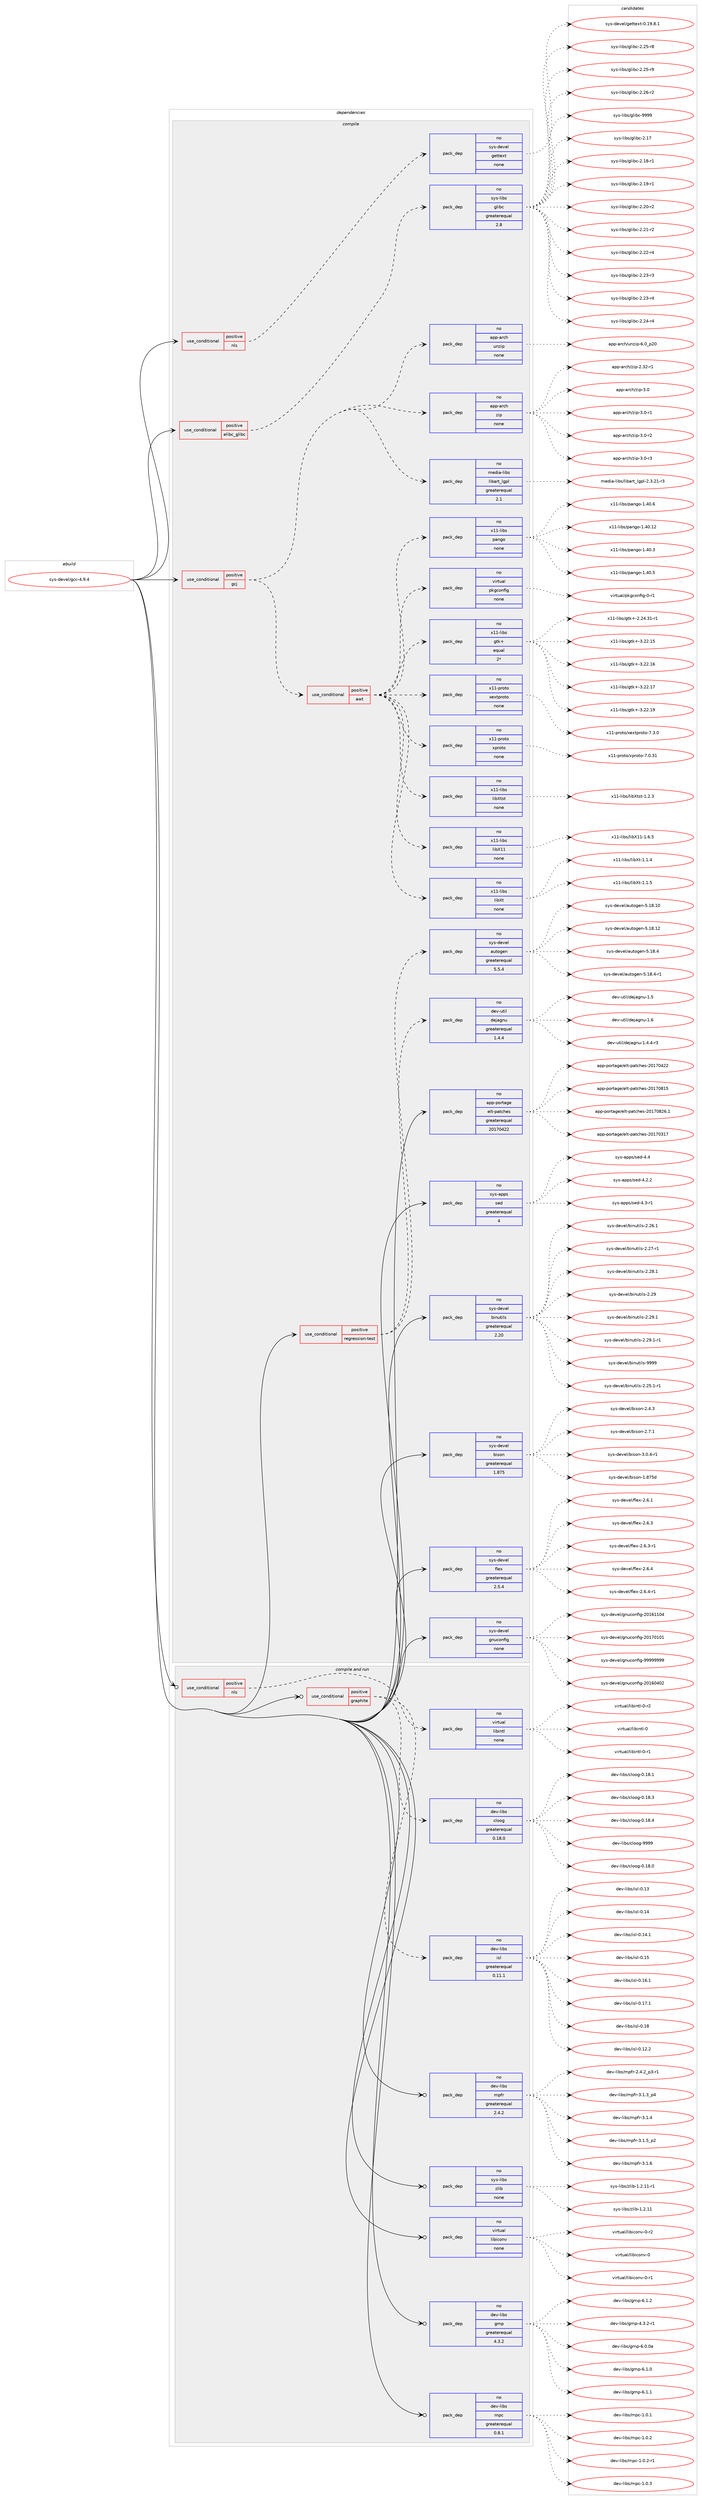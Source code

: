 digraph prolog {

# *************
# Graph options
# *************

newrank=true;
concentrate=true;
compound=true;
graph [rankdir=LR,fontname=Helvetica,fontsize=10,ranksep=1.5];#, ranksep=2.5, nodesep=0.2];
edge  [arrowhead=vee];
node  [fontname=Helvetica,fontsize=10];

# **********
# The ebuild
# **********

subgraph cluster_leftcol {
color=gray;
rank=same;
label=<<i>ebuild</i>>;
id [label="sys-devel/gcc-4.9.4", color=red, width=4, href="../sys-devel/gcc-4.9.4.svg"];
}

# ****************
# The dependencies
# ****************

subgraph cluster_midcol {
color=gray;
label=<<i>dependencies</i>>;
subgraph cluster_compile {
fillcolor="#eeeeee";
style=filled;
label=<<i>compile</i>>;
subgraph cond116036 {
dependency484137 [label=<<TABLE BORDER="0" CELLBORDER="1" CELLSPACING="0" CELLPADDING="4"><TR><TD ROWSPAN="3" CELLPADDING="10">use_conditional</TD></TR><TR><TD>positive</TD></TR><TR><TD>elibc_glibc</TD></TR></TABLE>>, shape=none, color=red];
subgraph pack359669 {
dependency484138 [label=<<TABLE BORDER="0" CELLBORDER="1" CELLSPACING="0" CELLPADDING="4" WIDTH="220"><TR><TD ROWSPAN="6" CELLPADDING="30">pack_dep</TD></TR><TR><TD WIDTH="110">no</TD></TR><TR><TD>sys-libs</TD></TR><TR><TD>glibc</TD></TR><TR><TD>greaterequal</TD></TR><TR><TD>2.8</TD></TR></TABLE>>, shape=none, color=blue];
}
dependency484137:e -> dependency484138:w [weight=20,style="dashed",arrowhead="vee"];
}
id:e -> dependency484137:w [weight=20,style="solid",arrowhead="vee"];
subgraph cond116037 {
dependency484139 [label=<<TABLE BORDER="0" CELLBORDER="1" CELLSPACING="0" CELLPADDING="4"><TR><TD ROWSPAN="3" CELLPADDING="10">use_conditional</TD></TR><TR><TD>positive</TD></TR><TR><TD>gcj</TD></TR></TABLE>>, shape=none, color=red];
subgraph cond116038 {
dependency484140 [label=<<TABLE BORDER="0" CELLBORDER="1" CELLSPACING="0" CELLPADDING="4"><TR><TD ROWSPAN="3" CELLPADDING="10">use_conditional</TD></TR><TR><TD>positive</TD></TR><TR><TD>awt</TD></TR></TABLE>>, shape=none, color=red];
subgraph pack359670 {
dependency484141 [label=<<TABLE BORDER="0" CELLBORDER="1" CELLSPACING="0" CELLPADDING="4" WIDTH="220"><TR><TD ROWSPAN="6" CELLPADDING="30">pack_dep</TD></TR><TR><TD WIDTH="110">no</TD></TR><TR><TD>x11-libs</TD></TR><TR><TD>libXt</TD></TR><TR><TD>none</TD></TR><TR><TD></TD></TR></TABLE>>, shape=none, color=blue];
}
dependency484140:e -> dependency484141:w [weight=20,style="dashed",arrowhead="vee"];
subgraph pack359671 {
dependency484142 [label=<<TABLE BORDER="0" CELLBORDER="1" CELLSPACING="0" CELLPADDING="4" WIDTH="220"><TR><TD ROWSPAN="6" CELLPADDING="30">pack_dep</TD></TR><TR><TD WIDTH="110">no</TD></TR><TR><TD>x11-libs</TD></TR><TR><TD>libX11</TD></TR><TR><TD>none</TD></TR><TR><TD></TD></TR></TABLE>>, shape=none, color=blue];
}
dependency484140:e -> dependency484142:w [weight=20,style="dashed",arrowhead="vee"];
subgraph pack359672 {
dependency484143 [label=<<TABLE BORDER="0" CELLBORDER="1" CELLSPACING="0" CELLPADDING="4" WIDTH="220"><TR><TD ROWSPAN="6" CELLPADDING="30">pack_dep</TD></TR><TR><TD WIDTH="110">no</TD></TR><TR><TD>x11-libs</TD></TR><TR><TD>libXtst</TD></TR><TR><TD>none</TD></TR><TR><TD></TD></TR></TABLE>>, shape=none, color=blue];
}
dependency484140:e -> dependency484143:w [weight=20,style="dashed",arrowhead="vee"];
subgraph pack359673 {
dependency484144 [label=<<TABLE BORDER="0" CELLBORDER="1" CELLSPACING="0" CELLPADDING="4" WIDTH="220"><TR><TD ROWSPAN="6" CELLPADDING="30">pack_dep</TD></TR><TR><TD WIDTH="110">no</TD></TR><TR><TD>x11-proto</TD></TR><TR><TD>xproto</TD></TR><TR><TD>none</TD></TR><TR><TD></TD></TR></TABLE>>, shape=none, color=blue];
}
dependency484140:e -> dependency484144:w [weight=20,style="dashed",arrowhead="vee"];
subgraph pack359674 {
dependency484145 [label=<<TABLE BORDER="0" CELLBORDER="1" CELLSPACING="0" CELLPADDING="4" WIDTH="220"><TR><TD ROWSPAN="6" CELLPADDING="30">pack_dep</TD></TR><TR><TD WIDTH="110">no</TD></TR><TR><TD>x11-proto</TD></TR><TR><TD>xextproto</TD></TR><TR><TD>none</TD></TR><TR><TD></TD></TR></TABLE>>, shape=none, color=blue];
}
dependency484140:e -> dependency484145:w [weight=20,style="dashed",arrowhead="vee"];
subgraph pack359675 {
dependency484146 [label=<<TABLE BORDER="0" CELLBORDER="1" CELLSPACING="0" CELLPADDING="4" WIDTH="220"><TR><TD ROWSPAN="6" CELLPADDING="30">pack_dep</TD></TR><TR><TD WIDTH="110">no</TD></TR><TR><TD>x11-libs</TD></TR><TR><TD>gtk+</TD></TR><TR><TD>equal</TD></TR><TR><TD>2*</TD></TR></TABLE>>, shape=none, color=blue];
}
dependency484140:e -> dependency484146:w [weight=20,style="dashed",arrowhead="vee"];
subgraph pack359676 {
dependency484147 [label=<<TABLE BORDER="0" CELLBORDER="1" CELLSPACING="0" CELLPADDING="4" WIDTH="220"><TR><TD ROWSPAN="6" CELLPADDING="30">pack_dep</TD></TR><TR><TD WIDTH="110">no</TD></TR><TR><TD>virtual</TD></TR><TR><TD>pkgconfig</TD></TR><TR><TD>none</TD></TR><TR><TD></TD></TR></TABLE>>, shape=none, color=blue];
}
dependency484140:e -> dependency484147:w [weight=20,style="dashed",arrowhead="vee"];
subgraph pack359677 {
dependency484148 [label=<<TABLE BORDER="0" CELLBORDER="1" CELLSPACING="0" CELLPADDING="4" WIDTH="220"><TR><TD ROWSPAN="6" CELLPADDING="30">pack_dep</TD></TR><TR><TD WIDTH="110">no</TD></TR><TR><TD>x11-libs</TD></TR><TR><TD>pango</TD></TR><TR><TD>none</TD></TR><TR><TD></TD></TR></TABLE>>, shape=none, color=blue];
}
dependency484140:e -> dependency484148:w [weight=20,style="dashed",arrowhead="vee"];
}
dependency484139:e -> dependency484140:w [weight=20,style="dashed",arrowhead="vee"];
subgraph pack359678 {
dependency484149 [label=<<TABLE BORDER="0" CELLBORDER="1" CELLSPACING="0" CELLPADDING="4" WIDTH="220"><TR><TD ROWSPAN="6" CELLPADDING="30">pack_dep</TD></TR><TR><TD WIDTH="110">no</TD></TR><TR><TD>media-libs</TD></TR><TR><TD>libart_lgpl</TD></TR><TR><TD>greaterequal</TD></TR><TR><TD>2.1</TD></TR></TABLE>>, shape=none, color=blue];
}
dependency484139:e -> dependency484149:w [weight=20,style="dashed",arrowhead="vee"];
subgraph pack359679 {
dependency484150 [label=<<TABLE BORDER="0" CELLBORDER="1" CELLSPACING="0" CELLPADDING="4" WIDTH="220"><TR><TD ROWSPAN="6" CELLPADDING="30">pack_dep</TD></TR><TR><TD WIDTH="110">no</TD></TR><TR><TD>app-arch</TD></TR><TR><TD>zip</TD></TR><TR><TD>none</TD></TR><TR><TD></TD></TR></TABLE>>, shape=none, color=blue];
}
dependency484139:e -> dependency484150:w [weight=20,style="dashed",arrowhead="vee"];
subgraph pack359680 {
dependency484151 [label=<<TABLE BORDER="0" CELLBORDER="1" CELLSPACING="0" CELLPADDING="4" WIDTH="220"><TR><TD ROWSPAN="6" CELLPADDING="30">pack_dep</TD></TR><TR><TD WIDTH="110">no</TD></TR><TR><TD>app-arch</TD></TR><TR><TD>unzip</TD></TR><TR><TD>none</TD></TR><TR><TD></TD></TR></TABLE>>, shape=none, color=blue];
}
dependency484139:e -> dependency484151:w [weight=20,style="dashed",arrowhead="vee"];
}
id:e -> dependency484139:w [weight=20,style="solid",arrowhead="vee"];
subgraph cond116039 {
dependency484152 [label=<<TABLE BORDER="0" CELLBORDER="1" CELLSPACING="0" CELLPADDING="4"><TR><TD ROWSPAN="3" CELLPADDING="10">use_conditional</TD></TR><TR><TD>positive</TD></TR><TR><TD>nls</TD></TR></TABLE>>, shape=none, color=red];
subgraph pack359681 {
dependency484153 [label=<<TABLE BORDER="0" CELLBORDER="1" CELLSPACING="0" CELLPADDING="4" WIDTH="220"><TR><TD ROWSPAN="6" CELLPADDING="30">pack_dep</TD></TR><TR><TD WIDTH="110">no</TD></TR><TR><TD>sys-devel</TD></TR><TR><TD>gettext</TD></TR><TR><TD>none</TD></TR><TR><TD></TD></TR></TABLE>>, shape=none, color=blue];
}
dependency484152:e -> dependency484153:w [weight=20,style="dashed",arrowhead="vee"];
}
id:e -> dependency484152:w [weight=20,style="solid",arrowhead="vee"];
subgraph cond116040 {
dependency484154 [label=<<TABLE BORDER="0" CELLBORDER="1" CELLSPACING="0" CELLPADDING="4"><TR><TD ROWSPAN="3" CELLPADDING="10">use_conditional</TD></TR><TR><TD>positive</TD></TR><TR><TD>regression-test</TD></TR></TABLE>>, shape=none, color=red];
subgraph pack359682 {
dependency484155 [label=<<TABLE BORDER="0" CELLBORDER="1" CELLSPACING="0" CELLPADDING="4" WIDTH="220"><TR><TD ROWSPAN="6" CELLPADDING="30">pack_dep</TD></TR><TR><TD WIDTH="110">no</TD></TR><TR><TD>dev-util</TD></TR><TR><TD>dejagnu</TD></TR><TR><TD>greaterequal</TD></TR><TR><TD>1.4.4</TD></TR></TABLE>>, shape=none, color=blue];
}
dependency484154:e -> dependency484155:w [weight=20,style="dashed",arrowhead="vee"];
subgraph pack359683 {
dependency484156 [label=<<TABLE BORDER="0" CELLBORDER="1" CELLSPACING="0" CELLPADDING="4" WIDTH="220"><TR><TD ROWSPAN="6" CELLPADDING="30">pack_dep</TD></TR><TR><TD WIDTH="110">no</TD></TR><TR><TD>sys-devel</TD></TR><TR><TD>autogen</TD></TR><TR><TD>greaterequal</TD></TR><TR><TD>5.5.4</TD></TR></TABLE>>, shape=none, color=blue];
}
dependency484154:e -> dependency484156:w [weight=20,style="dashed",arrowhead="vee"];
}
id:e -> dependency484154:w [weight=20,style="solid",arrowhead="vee"];
subgraph pack359684 {
dependency484157 [label=<<TABLE BORDER="0" CELLBORDER="1" CELLSPACING="0" CELLPADDING="4" WIDTH="220"><TR><TD ROWSPAN="6" CELLPADDING="30">pack_dep</TD></TR><TR><TD WIDTH="110">no</TD></TR><TR><TD>app-portage</TD></TR><TR><TD>elt-patches</TD></TR><TR><TD>greaterequal</TD></TR><TR><TD>20170422</TD></TR></TABLE>>, shape=none, color=blue];
}
id:e -> dependency484157:w [weight=20,style="solid",arrowhead="vee"];
subgraph pack359685 {
dependency484158 [label=<<TABLE BORDER="0" CELLBORDER="1" CELLSPACING="0" CELLPADDING="4" WIDTH="220"><TR><TD ROWSPAN="6" CELLPADDING="30">pack_dep</TD></TR><TR><TD WIDTH="110">no</TD></TR><TR><TD>sys-apps</TD></TR><TR><TD>sed</TD></TR><TR><TD>greaterequal</TD></TR><TR><TD>4</TD></TR></TABLE>>, shape=none, color=blue];
}
id:e -> dependency484158:w [weight=20,style="solid",arrowhead="vee"];
subgraph pack359686 {
dependency484159 [label=<<TABLE BORDER="0" CELLBORDER="1" CELLSPACING="0" CELLPADDING="4" WIDTH="220"><TR><TD ROWSPAN="6" CELLPADDING="30">pack_dep</TD></TR><TR><TD WIDTH="110">no</TD></TR><TR><TD>sys-devel</TD></TR><TR><TD>binutils</TD></TR><TR><TD>greaterequal</TD></TR><TR><TD>2.20</TD></TR></TABLE>>, shape=none, color=blue];
}
id:e -> dependency484159:w [weight=20,style="solid",arrowhead="vee"];
subgraph pack359687 {
dependency484160 [label=<<TABLE BORDER="0" CELLBORDER="1" CELLSPACING="0" CELLPADDING="4" WIDTH="220"><TR><TD ROWSPAN="6" CELLPADDING="30">pack_dep</TD></TR><TR><TD WIDTH="110">no</TD></TR><TR><TD>sys-devel</TD></TR><TR><TD>bison</TD></TR><TR><TD>greaterequal</TD></TR><TR><TD>1.875</TD></TR></TABLE>>, shape=none, color=blue];
}
id:e -> dependency484160:w [weight=20,style="solid",arrowhead="vee"];
subgraph pack359688 {
dependency484161 [label=<<TABLE BORDER="0" CELLBORDER="1" CELLSPACING="0" CELLPADDING="4" WIDTH="220"><TR><TD ROWSPAN="6" CELLPADDING="30">pack_dep</TD></TR><TR><TD WIDTH="110">no</TD></TR><TR><TD>sys-devel</TD></TR><TR><TD>flex</TD></TR><TR><TD>greaterequal</TD></TR><TR><TD>2.5.4</TD></TR></TABLE>>, shape=none, color=blue];
}
id:e -> dependency484161:w [weight=20,style="solid",arrowhead="vee"];
subgraph pack359689 {
dependency484162 [label=<<TABLE BORDER="0" CELLBORDER="1" CELLSPACING="0" CELLPADDING="4" WIDTH="220"><TR><TD ROWSPAN="6" CELLPADDING="30">pack_dep</TD></TR><TR><TD WIDTH="110">no</TD></TR><TR><TD>sys-devel</TD></TR><TR><TD>gnuconfig</TD></TR><TR><TD>none</TD></TR><TR><TD></TD></TR></TABLE>>, shape=none, color=blue];
}
id:e -> dependency484162:w [weight=20,style="solid",arrowhead="vee"];
}
subgraph cluster_compileandrun {
fillcolor="#eeeeee";
style=filled;
label=<<i>compile and run</i>>;
subgraph cond116041 {
dependency484163 [label=<<TABLE BORDER="0" CELLBORDER="1" CELLSPACING="0" CELLPADDING="4"><TR><TD ROWSPAN="3" CELLPADDING="10">use_conditional</TD></TR><TR><TD>positive</TD></TR><TR><TD>graphite</TD></TR></TABLE>>, shape=none, color=red];
subgraph pack359690 {
dependency484164 [label=<<TABLE BORDER="0" CELLBORDER="1" CELLSPACING="0" CELLPADDING="4" WIDTH="220"><TR><TD ROWSPAN="6" CELLPADDING="30">pack_dep</TD></TR><TR><TD WIDTH="110">no</TD></TR><TR><TD>dev-libs</TD></TR><TR><TD>cloog</TD></TR><TR><TD>greaterequal</TD></TR><TR><TD>0.18.0</TD></TR></TABLE>>, shape=none, color=blue];
}
dependency484163:e -> dependency484164:w [weight=20,style="dashed",arrowhead="vee"];
subgraph pack359691 {
dependency484165 [label=<<TABLE BORDER="0" CELLBORDER="1" CELLSPACING="0" CELLPADDING="4" WIDTH="220"><TR><TD ROWSPAN="6" CELLPADDING="30">pack_dep</TD></TR><TR><TD WIDTH="110">no</TD></TR><TR><TD>dev-libs</TD></TR><TR><TD>isl</TD></TR><TR><TD>greaterequal</TD></TR><TR><TD>0.11.1</TD></TR></TABLE>>, shape=none, color=blue];
}
dependency484163:e -> dependency484165:w [weight=20,style="dashed",arrowhead="vee"];
}
id:e -> dependency484163:w [weight=20,style="solid",arrowhead="odotvee"];
subgraph cond116042 {
dependency484166 [label=<<TABLE BORDER="0" CELLBORDER="1" CELLSPACING="0" CELLPADDING="4"><TR><TD ROWSPAN="3" CELLPADDING="10">use_conditional</TD></TR><TR><TD>positive</TD></TR><TR><TD>nls</TD></TR></TABLE>>, shape=none, color=red];
subgraph pack359692 {
dependency484167 [label=<<TABLE BORDER="0" CELLBORDER="1" CELLSPACING="0" CELLPADDING="4" WIDTH="220"><TR><TD ROWSPAN="6" CELLPADDING="30">pack_dep</TD></TR><TR><TD WIDTH="110">no</TD></TR><TR><TD>virtual</TD></TR><TR><TD>libintl</TD></TR><TR><TD>none</TD></TR><TR><TD></TD></TR></TABLE>>, shape=none, color=blue];
}
dependency484166:e -> dependency484167:w [weight=20,style="dashed",arrowhead="vee"];
}
id:e -> dependency484166:w [weight=20,style="solid",arrowhead="odotvee"];
subgraph pack359693 {
dependency484168 [label=<<TABLE BORDER="0" CELLBORDER="1" CELLSPACING="0" CELLPADDING="4" WIDTH="220"><TR><TD ROWSPAN="6" CELLPADDING="30">pack_dep</TD></TR><TR><TD WIDTH="110">no</TD></TR><TR><TD>dev-libs</TD></TR><TR><TD>gmp</TD></TR><TR><TD>greaterequal</TD></TR><TR><TD>4.3.2</TD></TR></TABLE>>, shape=none, color=blue];
}
id:e -> dependency484168:w [weight=20,style="solid",arrowhead="odotvee"];
subgraph pack359694 {
dependency484169 [label=<<TABLE BORDER="0" CELLBORDER="1" CELLSPACING="0" CELLPADDING="4" WIDTH="220"><TR><TD ROWSPAN="6" CELLPADDING="30">pack_dep</TD></TR><TR><TD WIDTH="110">no</TD></TR><TR><TD>dev-libs</TD></TR><TR><TD>mpc</TD></TR><TR><TD>greaterequal</TD></TR><TR><TD>0.8.1</TD></TR></TABLE>>, shape=none, color=blue];
}
id:e -> dependency484169:w [weight=20,style="solid",arrowhead="odotvee"];
subgraph pack359695 {
dependency484170 [label=<<TABLE BORDER="0" CELLBORDER="1" CELLSPACING="0" CELLPADDING="4" WIDTH="220"><TR><TD ROWSPAN="6" CELLPADDING="30">pack_dep</TD></TR><TR><TD WIDTH="110">no</TD></TR><TR><TD>dev-libs</TD></TR><TR><TD>mpfr</TD></TR><TR><TD>greaterequal</TD></TR><TR><TD>2.4.2</TD></TR></TABLE>>, shape=none, color=blue];
}
id:e -> dependency484170:w [weight=20,style="solid",arrowhead="odotvee"];
subgraph pack359696 {
dependency484171 [label=<<TABLE BORDER="0" CELLBORDER="1" CELLSPACING="0" CELLPADDING="4" WIDTH="220"><TR><TD ROWSPAN="6" CELLPADDING="30">pack_dep</TD></TR><TR><TD WIDTH="110">no</TD></TR><TR><TD>sys-libs</TD></TR><TR><TD>zlib</TD></TR><TR><TD>none</TD></TR><TR><TD></TD></TR></TABLE>>, shape=none, color=blue];
}
id:e -> dependency484171:w [weight=20,style="solid",arrowhead="odotvee"];
subgraph pack359697 {
dependency484172 [label=<<TABLE BORDER="0" CELLBORDER="1" CELLSPACING="0" CELLPADDING="4" WIDTH="220"><TR><TD ROWSPAN="6" CELLPADDING="30">pack_dep</TD></TR><TR><TD WIDTH="110">no</TD></TR><TR><TD>virtual</TD></TR><TR><TD>libiconv</TD></TR><TR><TD>none</TD></TR><TR><TD></TD></TR></TABLE>>, shape=none, color=blue];
}
id:e -> dependency484172:w [weight=20,style="solid",arrowhead="odotvee"];
}
subgraph cluster_run {
fillcolor="#eeeeee";
style=filled;
label=<<i>run</i>>;
}
}

# **************
# The candidates
# **************

subgraph cluster_choices {
rank=same;
color=gray;
label=<<i>candidates</i>>;

subgraph choice359669 {
color=black;
nodesep=1;
choice11512111545108105981154710310810598994550464955 [label="sys-libs/glibc-2.17", color=red, width=4,href="../sys-libs/glibc-2.17.svg"];
choice115121115451081059811547103108105989945504649564511449 [label="sys-libs/glibc-2.18-r1", color=red, width=4,href="../sys-libs/glibc-2.18-r1.svg"];
choice115121115451081059811547103108105989945504649574511449 [label="sys-libs/glibc-2.19-r1", color=red, width=4,href="../sys-libs/glibc-2.19-r1.svg"];
choice115121115451081059811547103108105989945504650484511450 [label="sys-libs/glibc-2.20-r2", color=red, width=4,href="../sys-libs/glibc-2.20-r2.svg"];
choice115121115451081059811547103108105989945504650494511450 [label="sys-libs/glibc-2.21-r2", color=red, width=4,href="../sys-libs/glibc-2.21-r2.svg"];
choice115121115451081059811547103108105989945504650504511452 [label="sys-libs/glibc-2.22-r4", color=red, width=4,href="../sys-libs/glibc-2.22-r4.svg"];
choice115121115451081059811547103108105989945504650514511451 [label="sys-libs/glibc-2.23-r3", color=red, width=4,href="../sys-libs/glibc-2.23-r3.svg"];
choice115121115451081059811547103108105989945504650514511452 [label="sys-libs/glibc-2.23-r4", color=red, width=4,href="../sys-libs/glibc-2.23-r4.svg"];
choice115121115451081059811547103108105989945504650524511452 [label="sys-libs/glibc-2.24-r4", color=red, width=4,href="../sys-libs/glibc-2.24-r4.svg"];
choice115121115451081059811547103108105989945504650534511456 [label="sys-libs/glibc-2.25-r8", color=red, width=4,href="../sys-libs/glibc-2.25-r8.svg"];
choice115121115451081059811547103108105989945504650534511457 [label="sys-libs/glibc-2.25-r9", color=red, width=4,href="../sys-libs/glibc-2.25-r9.svg"];
choice115121115451081059811547103108105989945504650544511450 [label="sys-libs/glibc-2.26-r2", color=red, width=4,href="../sys-libs/glibc-2.26-r2.svg"];
choice11512111545108105981154710310810598994557575757 [label="sys-libs/glibc-9999", color=red, width=4,href="../sys-libs/glibc-9999.svg"];
dependency484138:e -> choice11512111545108105981154710310810598994550464955:w [style=dotted,weight="100"];
dependency484138:e -> choice115121115451081059811547103108105989945504649564511449:w [style=dotted,weight="100"];
dependency484138:e -> choice115121115451081059811547103108105989945504649574511449:w [style=dotted,weight="100"];
dependency484138:e -> choice115121115451081059811547103108105989945504650484511450:w [style=dotted,weight="100"];
dependency484138:e -> choice115121115451081059811547103108105989945504650494511450:w [style=dotted,weight="100"];
dependency484138:e -> choice115121115451081059811547103108105989945504650504511452:w [style=dotted,weight="100"];
dependency484138:e -> choice115121115451081059811547103108105989945504650514511451:w [style=dotted,weight="100"];
dependency484138:e -> choice115121115451081059811547103108105989945504650514511452:w [style=dotted,weight="100"];
dependency484138:e -> choice115121115451081059811547103108105989945504650524511452:w [style=dotted,weight="100"];
dependency484138:e -> choice115121115451081059811547103108105989945504650534511456:w [style=dotted,weight="100"];
dependency484138:e -> choice115121115451081059811547103108105989945504650534511457:w [style=dotted,weight="100"];
dependency484138:e -> choice115121115451081059811547103108105989945504650544511450:w [style=dotted,weight="100"];
dependency484138:e -> choice11512111545108105981154710310810598994557575757:w [style=dotted,weight="100"];
}
subgraph choice359670 {
color=black;
nodesep=1;
choice12049494510810598115471081059888116454946494652 [label="x11-libs/libXt-1.1.4", color=red, width=4,href="../x11-libs/libXt-1.1.4.svg"];
choice12049494510810598115471081059888116454946494653 [label="x11-libs/libXt-1.1.5", color=red, width=4,href="../x11-libs/libXt-1.1.5.svg"];
dependency484141:e -> choice12049494510810598115471081059888116454946494652:w [style=dotted,weight="100"];
dependency484141:e -> choice12049494510810598115471081059888116454946494653:w [style=dotted,weight="100"];
}
subgraph choice359671 {
color=black;
nodesep=1;
choice120494945108105981154710810598884949454946544653 [label="x11-libs/libX11-1.6.5", color=red, width=4,href="../x11-libs/libX11-1.6.5.svg"];
dependency484142:e -> choice120494945108105981154710810598884949454946544653:w [style=dotted,weight="100"];
}
subgraph choice359672 {
color=black;
nodesep=1;
choice12049494510810598115471081059888116115116454946504651 [label="x11-libs/libXtst-1.2.3", color=red, width=4,href="../x11-libs/libXtst-1.2.3.svg"];
dependency484143:e -> choice12049494510810598115471081059888116115116454946504651:w [style=dotted,weight="100"];
}
subgraph choice359673 {
color=black;
nodesep=1;
choice1204949451121141111161114712011211411111611145554648465149 [label="x11-proto/xproto-7.0.31", color=red, width=4,href="../x11-proto/xproto-7.0.31.svg"];
dependency484144:e -> choice1204949451121141111161114712011211411111611145554648465149:w [style=dotted,weight="100"];
}
subgraph choice359674 {
color=black;
nodesep=1;
choice12049494511211411111611147120101120116112114111116111455546514648 [label="x11-proto/xextproto-7.3.0", color=red, width=4,href="../x11-proto/xextproto-7.3.0.svg"];
dependency484145:e -> choice12049494511211411111611147120101120116112114111116111455546514648:w [style=dotted,weight="100"];
}
subgraph choice359675 {
color=black;
nodesep=1;
choice12049494510810598115471031161074345504650524651494511449 [label="x11-libs/gtk+-2.24.31-r1", color=red, width=4,href="../x11-libs/gtk+-2.24.31-r1.svg"];
choice1204949451081059811547103116107434551465050464953 [label="x11-libs/gtk+-3.22.15", color=red, width=4,href="../x11-libs/gtk+-3.22.15.svg"];
choice1204949451081059811547103116107434551465050464954 [label="x11-libs/gtk+-3.22.16", color=red, width=4,href="../x11-libs/gtk+-3.22.16.svg"];
choice1204949451081059811547103116107434551465050464955 [label="x11-libs/gtk+-3.22.17", color=red, width=4,href="../x11-libs/gtk+-3.22.17.svg"];
choice1204949451081059811547103116107434551465050464957 [label="x11-libs/gtk+-3.22.19", color=red, width=4,href="../x11-libs/gtk+-3.22.19.svg"];
dependency484146:e -> choice12049494510810598115471031161074345504650524651494511449:w [style=dotted,weight="100"];
dependency484146:e -> choice1204949451081059811547103116107434551465050464953:w [style=dotted,weight="100"];
dependency484146:e -> choice1204949451081059811547103116107434551465050464954:w [style=dotted,weight="100"];
dependency484146:e -> choice1204949451081059811547103116107434551465050464955:w [style=dotted,weight="100"];
dependency484146:e -> choice1204949451081059811547103116107434551465050464957:w [style=dotted,weight="100"];
}
subgraph choice359676 {
color=black;
nodesep=1;
choice11810511411611797108471121071039911111010210510345484511449 [label="virtual/pkgconfig-0-r1", color=red, width=4,href="../virtual/pkgconfig-0-r1.svg"];
dependency484147:e -> choice11810511411611797108471121071039911111010210510345484511449:w [style=dotted,weight="100"];
}
subgraph choice359677 {
color=black;
nodesep=1;
choice1204949451081059811547112971101031114549465248464950 [label="x11-libs/pango-1.40.12", color=red, width=4,href="../x11-libs/pango-1.40.12.svg"];
choice12049494510810598115471129711010311145494652484651 [label="x11-libs/pango-1.40.3", color=red, width=4,href="../x11-libs/pango-1.40.3.svg"];
choice12049494510810598115471129711010311145494652484653 [label="x11-libs/pango-1.40.5", color=red, width=4,href="../x11-libs/pango-1.40.5.svg"];
choice12049494510810598115471129711010311145494652484654 [label="x11-libs/pango-1.40.6", color=red, width=4,href="../x11-libs/pango-1.40.6.svg"];
dependency484148:e -> choice1204949451081059811547112971101031114549465248464950:w [style=dotted,weight="100"];
dependency484148:e -> choice12049494510810598115471129711010311145494652484651:w [style=dotted,weight="100"];
dependency484148:e -> choice12049494510810598115471129711010311145494652484653:w [style=dotted,weight="100"];
dependency484148:e -> choice12049494510810598115471129711010311145494652484654:w [style=dotted,weight="100"];
}
subgraph choice359678 {
color=black;
nodesep=1;
choice10910110010597451081059811547108105989711411695108103112108455046514650494511451 [label="media-libs/libart_lgpl-2.3.21-r3", color=red, width=4,href="../media-libs/libart_lgpl-2.3.21-r3.svg"];
dependency484149:e -> choice10910110010597451081059811547108105989711411695108103112108455046514650494511451:w [style=dotted,weight="100"];
}
subgraph choice359679 {
color=black;
nodesep=1;
choice971121124597114991044712210511245504651504511449 [label="app-arch/zip-2.32-r1", color=red, width=4,href="../app-arch/zip-2.32-r1.svg"];
choice971121124597114991044712210511245514648 [label="app-arch/zip-3.0", color=red, width=4,href="../app-arch/zip-3.0.svg"];
choice9711211245971149910447122105112455146484511449 [label="app-arch/zip-3.0-r1", color=red, width=4,href="../app-arch/zip-3.0-r1.svg"];
choice9711211245971149910447122105112455146484511450 [label="app-arch/zip-3.0-r2", color=red, width=4,href="../app-arch/zip-3.0-r2.svg"];
choice9711211245971149910447122105112455146484511451 [label="app-arch/zip-3.0-r3", color=red, width=4,href="../app-arch/zip-3.0-r3.svg"];
dependency484150:e -> choice971121124597114991044712210511245504651504511449:w [style=dotted,weight="100"];
dependency484150:e -> choice971121124597114991044712210511245514648:w [style=dotted,weight="100"];
dependency484150:e -> choice9711211245971149910447122105112455146484511449:w [style=dotted,weight="100"];
dependency484150:e -> choice9711211245971149910447122105112455146484511450:w [style=dotted,weight="100"];
dependency484150:e -> choice9711211245971149910447122105112455146484511451:w [style=dotted,weight="100"];
}
subgraph choice359680 {
color=black;
nodesep=1;
choice971121124597114991044711711012210511245544648951125048 [label="app-arch/unzip-6.0_p20", color=red, width=4,href="../app-arch/unzip-6.0_p20.svg"];
dependency484151:e -> choice971121124597114991044711711012210511245544648951125048:w [style=dotted,weight="100"];
}
subgraph choice359681 {
color=black;
nodesep=1;
choice1151211154510010111810110847103101116116101120116454846495746564649 [label="sys-devel/gettext-0.19.8.1", color=red, width=4,href="../sys-devel/gettext-0.19.8.1.svg"];
dependency484153:e -> choice1151211154510010111810110847103101116116101120116454846495746564649:w [style=dotted,weight="100"];
}
subgraph choice359682 {
color=black;
nodesep=1;
choice1001011184511711610510847100101106971031101174549465246524511451 [label="dev-util/dejagnu-1.4.4-r3", color=red, width=4,href="../dev-util/dejagnu-1.4.4-r3.svg"];
choice10010111845117116105108471001011069710311011745494653 [label="dev-util/dejagnu-1.5", color=red, width=4,href="../dev-util/dejagnu-1.5.svg"];
choice10010111845117116105108471001011069710311011745494654 [label="dev-util/dejagnu-1.6", color=red, width=4,href="../dev-util/dejagnu-1.6.svg"];
dependency484155:e -> choice1001011184511711610510847100101106971031101174549465246524511451:w [style=dotted,weight="100"];
dependency484155:e -> choice10010111845117116105108471001011069710311011745494653:w [style=dotted,weight="100"];
dependency484155:e -> choice10010111845117116105108471001011069710311011745494654:w [style=dotted,weight="100"];
}
subgraph choice359683 {
color=black;
nodesep=1;
choice1151211154510010111810110847971171161111031011104553464956464948 [label="sys-devel/autogen-5.18.10", color=red, width=4,href="../sys-devel/autogen-5.18.10.svg"];
choice1151211154510010111810110847971171161111031011104553464956464950 [label="sys-devel/autogen-5.18.12", color=red, width=4,href="../sys-devel/autogen-5.18.12.svg"];
choice11512111545100101118101108479711711611110310111045534649564652 [label="sys-devel/autogen-5.18.4", color=red, width=4,href="../sys-devel/autogen-5.18.4.svg"];
choice115121115451001011181011084797117116111103101110455346495646524511449 [label="sys-devel/autogen-5.18.4-r1", color=red, width=4,href="../sys-devel/autogen-5.18.4-r1.svg"];
dependency484156:e -> choice1151211154510010111810110847971171161111031011104553464956464948:w [style=dotted,weight="100"];
dependency484156:e -> choice1151211154510010111810110847971171161111031011104553464956464950:w [style=dotted,weight="100"];
dependency484156:e -> choice11512111545100101118101108479711711611110310111045534649564652:w [style=dotted,weight="100"];
dependency484156:e -> choice115121115451001011181011084797117116111103101110455346495646524511449:w [style=dotted,weight="100"];
}
subgraph choice359684 {
color=black;
nodesep=1;
choice97112112451121111141169710310147101108116451129711699104101115455048495548514955 [label="app-portage/elt-patches-20170317", color=red, width=4,href="../app-portage/elt-patches-20170317.svg"];
choice97112112451121111141169710310147101108116451129711699104101115455048495548525050 [label="app-portage/elt-patches-20170422", color=red, width=4,href="../app-portage/elt-patches-20170422.svg"];
choice97112112451121111141169710310147101108116451129711699104101115455048495548564953 [label="app-portage/elt-patches-20170815", color=red, width=4,href="../app-portage/elt-patches-20170815.svg"];
choice971121124511211111411697103101471011081164511297116991041011154550484955485650544649 [label="app-portage/elt-patches-20170826.1", color=red, width=4,href="../app-portage/elt-patches-20170826.1.svg"];
dependency484157:e -> choice97112112451121111141169710310147101108116451129711699104101115455048495548514955:w [style=dotted,weight="100"];
dependency484157:e -> choice97112112451121111141169710310147101108116451129711699104101115455048495548525050:w [style=dotted,weight="100"];
dependency484157:e -> choice97112112451121111141169710310147101108116451129711699104101115455048495548564953:w [style=dotted,weight="100"];
dependency484157:e -> choice971121124511211111411697103101471011081164511297116991041011154550484955485650544649:w [style=dotted,weight="100"];
}
subgraph choice359685 {
color=black;
nodesep=1;
choice115121115459711211211547115101100455246504650 [label="sys-apps/sed-4.2.2", color=red, width=4,href="../sys-apps/sed-4.2.2.svg"];
choice115121115459711211211547115101100455246514511449 [label="sys-apps/sed-4.3-r1", color=red, width=4,href="../sys-apps/sed-4.3-r1.svg"];
choice11512111545971121121154711510110045524652 [label="sys-apps/sed-4.4", color=red, width=4,href="../sys-apps/sed-4.4.svg"];
dependency484158:e -> choice115121115459711211211547115101100455246504650:w [style=dotted,weight="100"];
dependency484158:e -> choice115121115459711211211547115101100455246514511449:w [style=dotted,weight="100"];
dependency484158:e -> choice11512111545971121121154711510110045524652:w [style=dotted,weight="100"];
}
subgraph choice359686 {
color=black;
nodesep=1;
choice115121115451001011181011084798105110117116105108115455046505346494511449 [label="sys-devel/binutils-2.25.1-r1", color=red, width=4,href="../sys-devel/binutils-2.25.1-r1.svg"];
choice11512111545100101118101108479810511011711610510811545504650544649 [label="sys-devel/binutils-2.26.1", color=red, width=4,href="../sys-devel/binutils-2.26.1.svg"];
choice11512111545100101118101108479810511011711610510811545504650554511449 [label="sys-devel/binutils-2.27-r1", color=red, width=4,href="../sys-devel/binutils-2.27-r1.svg"];
choice11512111545100101118101108479810511011711610510811545504650564649 [label="sys-devel/binutils-2.28.1", color=red, width=4,href="../sys-devel/binutils-2.28.1.svg"];
choice1151211154510010111810110847981051101171161051081154550465057 [label="sys-devel/binutils-2.29", color=red, width=4,href="../sys-devel/binutils-2.29.svg"];
choice11512111545100101118101108479810511011711610510811545504650574649 [label="sys-devel/binutils-2.29.1", color=red, width=4,href="../sys-devel/binutils-2.29.1.svg"];
choice115121115451001011181011084798105110117116105108115455046505746494511449 [label="sys-devel/binutils-2.29.1-r1", color=red, width=4,href="../sys-devel/binutils-2.29.1-r1.svg"];
choice1151211154510010111810110847981051101171161051081154557575757 [label="sys-devel/binutils-9999", color=red, width=4,href="../sys-devel/binutils-9999.svg"];
dependency484159:e -> choice115121115451001011181011084798105110117116105108115455046505346494511449:w [style=dotted,weight="100"];
dependency484159:e -> choice11512111545100101118101108479810511011711610510811545504650544649:w [style=dotted,weight="100"];
dependency484159:e -> choice11512111545100101118101108479810511011711610510811545504650554511449:w [style=dotted,weight="100"];
dependency484159:e -> choice11512111545100101118101108479810511011711610510811545504650564649:w [style=dotted,weight="100"];
dependency484159:e -> choice1151211154510010111810110847981051101171161051081154550465057:w [style=dotted,weight="100"];
dependency484159:e -> choice11512111545100101118101108479810511011711610510811545504650574649:w [style=dotted,weight="100"];
dependency484159:e -> choice115121115451001011181011084798105110117116105108115455046505746494511449:w [style=dotted,weight="100"];
dependency484159:e -> choice1151211154510010111810110847981051101171161051081154557575757:w [style=dotted,weight="100"];
}
subgraph choice359687 {
color=black;
nodesep=1;
choice115121115451001011181011084798105115111110454946565553100 [label="sys-devel/bison-1.875d", color=red, width=4,href="../sys-devel/bison-1.875d.svg"];
choice115121115451001011181011084798105115111110455046524651 [label="sys-devel/bison-2.4.3", color=red, width=4,href="../sys-devel/bison-2.4.3.svg"];
choice115121115451001011181011084798105115111110455046554649 [label="sys-devel/bison-2.7.1", color=red, width=4,href="../sys-devel/bison-2.7.1.svg"];
choice1151211154510010111810110847981051151111104551464846524511449 [label="sys-devel/bison-3.0.4-r1", color=red, width=4,href="../sys-devel/bison-3.0.4-r1.svg"];
dependency484160:e -> choice115121115451001011181011084798105115111110454946565553100:w [style=dotted,weight="100"];
dependency484160:e -> choice115121115451001011181011084798105115111110455046524651:w [style=dotted,weight="100"];
dependency484160:e -> choice115121115451001011181011084798105115111110455046554649:w [style=dotted,weight="100"];
dependency484160:e -> choice1151211154510010111810110847981051151111104551464846524511449:w [style=dotted,weight="100"];
}
subgraph choice359688 {
color=black;
nodesep=1;
choice1151211154510010111810110847102108101120455046544649 [label="sys-devel/flex-2.6.1", color=red, width=4,href="../sys-devel/flex-2.6.1.svg"];
choice1151211154510010111810110847102108101120455046544651 [label="sys-devel/flex-2.6.3", color=red, width=4,href="../sys-devel/flex-2.6.3.svg"];
choice11512111545100101118101108471021081011204550465446514511449 [label="sys-devel/flex-2.6.3-r1", color=red, width=4,href="../sys-devel/flex-2.6.3-r1.svg"];
choice1151211154510010111810110847102108101120455046544652 [label="sys-devel/flex-2.6.4", color=red, width=4,href="../sys-devel/flex-2.6.4.svg"];
choice11512111545100101118101108471021081011204550465446524511449 [label="sys-devel/flex-2.6.4-r1", color=red, width=4,href="../sys-devel/flex-2.6.4-r1.svg"];
dependency484161:e -> choice1151211154510010111810110847102108101120455046544649:w [style=dotted,weight="100"];
dependency484161:e -> choice1151211154510010111810110847102108101120455046544651:w [style=dotted,weight="100"];
dependency484161:e -> choice11512111545100101118101108471021081011204550465446514511449:w [style=dotted,weight="100"];
dependency484161:e -> choice1151211154510010111810110847102108101120455046544652:w [style=dotted,weight="100"];
dependency484161:e -> choice11512111545100101118101108471021081011204550465446524511449:w [style=dotted,weight="100"];
}
subgraph choice359689 {
color=black;
nodesep=1;
choice115121115451001011181011084710311011799111110102105103455048495448524850 [label="sys-devel/gnuconfig-20160402", color=red, width=4,href="../sys-devel/gnuconfig-20160402.svg"];
choice115121115451001011181011084710311011799111110102105103455048495449494852 [label="sys-devel/gnuconfig-20161104", color=red, width=4,href="../sys-devel/gnuconfig-20161104.svg"];
choice115121115451001011181011084710311011799111110102105103455048495548494849 [label="sys-devel/gnuconfig-20170101", color=red, width=4,href="../sys-devel/gnuconfig-20170101.svg"];
choice115121115451001011181011084710311011799111110102105103455757575757575757 [label="sys-devel/gnuconfig-99999999", color=red, width=4,href="../sys-devel/gnuconfig-99999999.svg"];
dependency484162:e -> choice115121115451001011181011084710311011799111110102105103455048495448524850:w [style=dotted,weight="100"];
dependency484162:e -> choice115121115451001011181011084710311011799111110102105103455048495449494852:w [style=dotted,weight="100"];
dependency484162:e -> choice115121115451001011181011084710311011799111110102105103455048495548494849:w [style=dotted,weight="100"];
dependency484162:e -> choice115121115451001011181011084710311011799111110102105103455757575757575757:w [style=dotted,weight="100"];
}
subgraph choice359690 {
color=black;
nodesep=1;
choice1001011184510810598115479910811111110345484649564648 [label="dev-libs/cloog-0.18.0", color=red, width=4,href="../dev-libs/cloog-0.18.0.svg"];
choice1001011184510810598115479910811111110345484649564649 [label="dev-libs/cloog-0.18.1", color=red, width=4,href="../dev-libs/cloog-0.18.1.svg"];
choice1001011184510810598115479910811111110345484649564651 [label="dev-libs/cloog-0.18.3", color=red, width=4,href="../dev-libs/cloog-0.18.3.svg"];
choice1001011184510810598115479910811111110345484649564652 [label="dev-libs/cloog-0.18.4", color=red, width=4,href="../dev-libs/cloog-0.18.4.svg"];
choice100101118451081059811547991081111111034557575757 [label="dev-libs/cloog-9999", color=red, width=4,href="../dev-libs/cloog-9999.svg"];
dependency484164:e -> choice1001011184510810598115479910811111110345484649564648:w [style=dotted,weight="100"];
dependency484164:e -> choice1001011184510810598115479910811111110345484649564649:w [style=dotted,weight="100"];
dependency484164:e -> choice1001011184510810598115479910811111110345484649564651:w [style=dotted,weight="100"];
dependency484164:e -> choice1001011184510810598115479910811111110345484649564652:w [style=dotted,weight="100"];
dependency484164:e -> choice100101118451081059811547991081111111034557575757:w [style=dotted,weight="100"];
}
subgraph choice359691 {
color=black;
nodesep=1;
choice10010111845108105981154710511510845484649504650 [label="dev-libs/isl-0.12.2", color=red, width=4,href="../dev-libs/isl-0.12.2.svg"];
choice1001011184510810598115471051151084548464951 [label="dev-libs/isl-0.13", color=red, width=4,href="../dev-libs/isl-0.13.svg"];
choice1001011184510810598115471051151084548464952 [label="dev-libs/isl-0.14", color=red, width=4,href="../dev-libs/isl-0.14.svg"];
choice10010111845108105981154710511510845484649524649 [label="dev-libs/isl-0.14.1", color=red, width=4,href="../dev-libs/isl-0.14.1.svg"];
choice1001011184510810598115471051151084548464953 [label="dev-libs/isl-0.15", color=red, width=4,href="../dev-libs/isl-0.15.svg"];
choice10010111845108105981154710511510845484649544649 [label="dev-libs/isl-0.16.1", color=red, width=4,href="../dev-libs/isl-0.16.1.svg"];
choice10010111845108105981154710511510845484649554649 [label="dev-libs/isl-0.17.1", color=red, width=4,href="../dev-libs/isl-0.17.1.svg"];
choice1001011184510810598115471051151084548464956 [label="dev-libs/isl-0.18", color=red, width=4,href="../dev-libs/isl-0.18.svg"];
dependency484165:e -> choice10010111845108105981154710511510845484649504650:w [style=dotted,weight="100"];
dependency484165:e -> choice1001011184510810598115471051151084548464951:w [style=dotted,weight="100"];
dependency484165:e -> choice1001011184510810598115471051151084548464952:w [style=dotted,weight="100"];
dependency484165:e -> choice10010111845108105981154710511510845484649524649:w [style=dotted,weight="100"];
dependency484165:e -> choice1001011184510810598115471051151084548464953:w [style=dotted,weight="100"];
dependency484165:e -> choice10010111845108105981154710511510845484649544649:w [style=dotted,weight="100"];
dependency484165:e -> choice10010111845108105981154710511510845484649554649:w [style=dotted,weight="100"];
dependency484165:e -> choice1001011184510810598115471051151084548464956:w [style=dotted,weight="100"];
}
subgraph choice359692 {
color=black;
nodesep=1;
choice1181051141161179710847108105981051101161084548 [label="virtual/libintl-0", color=red, width=4,href="../virtual/libintl-0.svg"];
choice11810511411611797108471081059810511011610845484511449 [label="virtual/libintl-0-r1", color=red, width=4,href="../virtual/libintl-0-r1.svg"];
choice11810511411611797108471081059810511011610845484511450 [label="virtual/libintl-0-r2", color=red, width=4,href="../virtual/libintl-0-r2.svg"];
dependency484167:e -> choice1181051141161179710847108105981051101161084548:w [style=dotted,weight="100"];
dependency484167:e -> choice11810511411611797108471081059810511011610845484511449:w [style=dotted,weight="100"];
dependency484167:e -> choice11810511411611797108471081059810511011610845484511450:w [style=dotted,weight="100"];
}
subgraph choice359693 {
color=black;
nodesep=1;
choice1001011184510810598115471031091124552465146504511449 [label="dev-libs/gmp-4.3.2-r1", color=red, width=4,href="../dev-libs/gmp-4.3.2-r1.svg"];
choice10010111845108105981154710310911245544648464897 [label="dev-libs/gmp-6.0.0a", color=red, width=4,href="../dev-libs/gmp-6.0.0a.svg"];
choice100101118451081059811547103109112455446494648 [label="dev-libs/gmp-6.1.0", color=red, width=4,href="../dev-libs/gmp-6.1.0.svg"];
choice100101118451081059811547103109112455446494649 [label="dev-libs/gmp-6.1.1", color=red, width=4,href="../dev-libs/gmp-6.1.1.svg"];
choice100101118451081059811547103109112455446494650 [label="dev-libs/gmp-6.1.2", color=red, width=4,href="../dev-libs/gmp-6.1.2.svg"];
dependency484168:e -> choice1001011184510810598115471031091124552465146504511449:w [style=dotted,weight="100"];
dependency484168:e -> choice10010111845108105981154710310911245544648464897:w [style=dotted,weight="100"];
dependency484168:e -> choice100101118451081059811547103109112455446494648:w [style=dotted,weight="100"];
dependency484168:e -> choice100101118451081059811547103109112455446494649:w [style=dotted,weight="100"];
dependency484168:e -> choice100101118451081059811547103109112455446494650:w [style=dotted,weight="100"];
}
subgraph choice359694 {
color=black;
nodesep=1;
choice10010111845108105981154710911299454946484649 [label="dev-libs/mpc-1.0.1", color=red, width=4,href="../dev-libs/mpc-1.0.1.svg"];
choice10010111845108105981154710911299454946484650 [label="dev-libs/mpc-1.0.2", color=red, width=4,href="../dev-libs/mpc-1.0.2.svg"];
choice100101118451081059811547109112994549464846504511449 [label="dev-libs/mpc-1.0.2-r1", color=red, width=4,href="../dev-libs/mpc-1.0.2-r1.svg"];
choice10010111845108105981154710911299454946484651 [label="dev-libs/mpc-1.0.3", color=red, width=4,href="../dev-libs/mpc-1.0.3.svg"];
dependency484169:e -> choice10010111845108105981154710911299454946484649:w [style=dotted,weight="100"];
dependency484169:e -> choice10010111845108105981154710911299454946484650:w [style=dotted,weight="100"];
dependency484169:e -> choice100101118451081059811547109112994549464846504511449:w [style=dotted,weight="100"];
dependency484169:e -> choice10010111845108105981154710911299454946484651:w [style=dotted,weight="100"];
}
subgraph choice359695 {
color=black;
nodesep=1;
choice10010111845108105981154710911210211445504652465095112514511449 [label="dev-libs/mpfr-2.4.2_p3-r1", color=red, width=4,href="../dev-libs/mpfr-2.4.2_p3-r1.svg"];
choice1001011184510810598115471091121021144551464946519511252 [label="dev-libs/mpfr-3.1.3_p4", color=red, width=4,href="../dev-libs/mpfr-3.1.3_p4.svg"];
choice100101118451081059811547109112102114455146494652 [label="dev-libs/mpfr-3.1.4", color=red, width=4,href="../dev-libs/mpfr-3.1.4.svg"];
choice1001011184510810598115471091121021144551464946539511250 [label="dev-libs/mpfr-3.1.5_p2", color=red, width=4,href="../dev-libs/mpfr-3.1.5_p2.svg"];
choice100101118451081059811547109112102114455146494654 [label="dev-libs/mpfr-3.1.6", color=red, width=4,href="../dev-libs/mpfr-3.1.6.svg"];
dependency484170:e -> choice10010111845108105981154710911210211445504652465095112514511449:w [style=dotted,weight="100"];
dependency484170:e -> choice1001011184510810598115471091121021144551464946519511252:w [style=dotted,weight="100"];
dependency484170:e -> choice100101118451081059811547109112102114455146494652:w [style=dotted,weight="100"];
dependency484170:e -> choice1001011184510810598115471091121021144551464946539511250:w [style=dotted,weight="100"];
dependency484170:e -> choice100101118451081059811547109112102114455146494654:w [style=dotted,weight="100"];
}
subgraph choice359696 {
color=black;
nodesep=1;
choice1151211154510810598115471221081059845494650464949 [label="sys-libs/zlib-1.2.11", color=red, width=4,href="../sys-libs/zlib-1.2.11.svg"];
choice11512111545108105981154712210810598454946504649494511449 [label="sys-libs/zlib-1.2.11-r1", color=red, width=4,href="../sys-libs/zlib-1.2.11-r1.svg"];
dependency484171:e -> choice1151211154510810598115471221081059845494650464949:w [style=dotted,weight="100"];
dependency484171:e -> choice11512111545108105981154712210810598454946504649494511449:w [style=dotted,weight="100"];
}
subgraph choice359697 {
color=black;
nodesep=1;
choice118105114116117971084710810598105991111101184548 [label="virtual/libiconv-0", color=red, width=4,href="../virtual/libiconv-0.svg"];
choice1181051141161179710847108105981059911111011845484511449 [label="virtual/libiconv-0-r1", color=red, width=4,href="../virtual/libiconv-0-r1.svg"];
choice1181051141161179710847108105981059911111011845484511450 [label="virtual/libiconv-0-r2", color=red, width=4,href="../virtual/libiconv-0-r2.svg"];
dependency484172:e -> choice118105114116117971084710810598105991111101184548:w [style=dotted,weight="100"];
dependency484172:e -> choice1181051141161179710847108105981059911111011845484511449:w [style=dotted,weight="100"];
dependency484172:e -> choice1181051141161179710847108105981059911111011845484511450:w [style=dotted,weight="100"];
}
}

}
